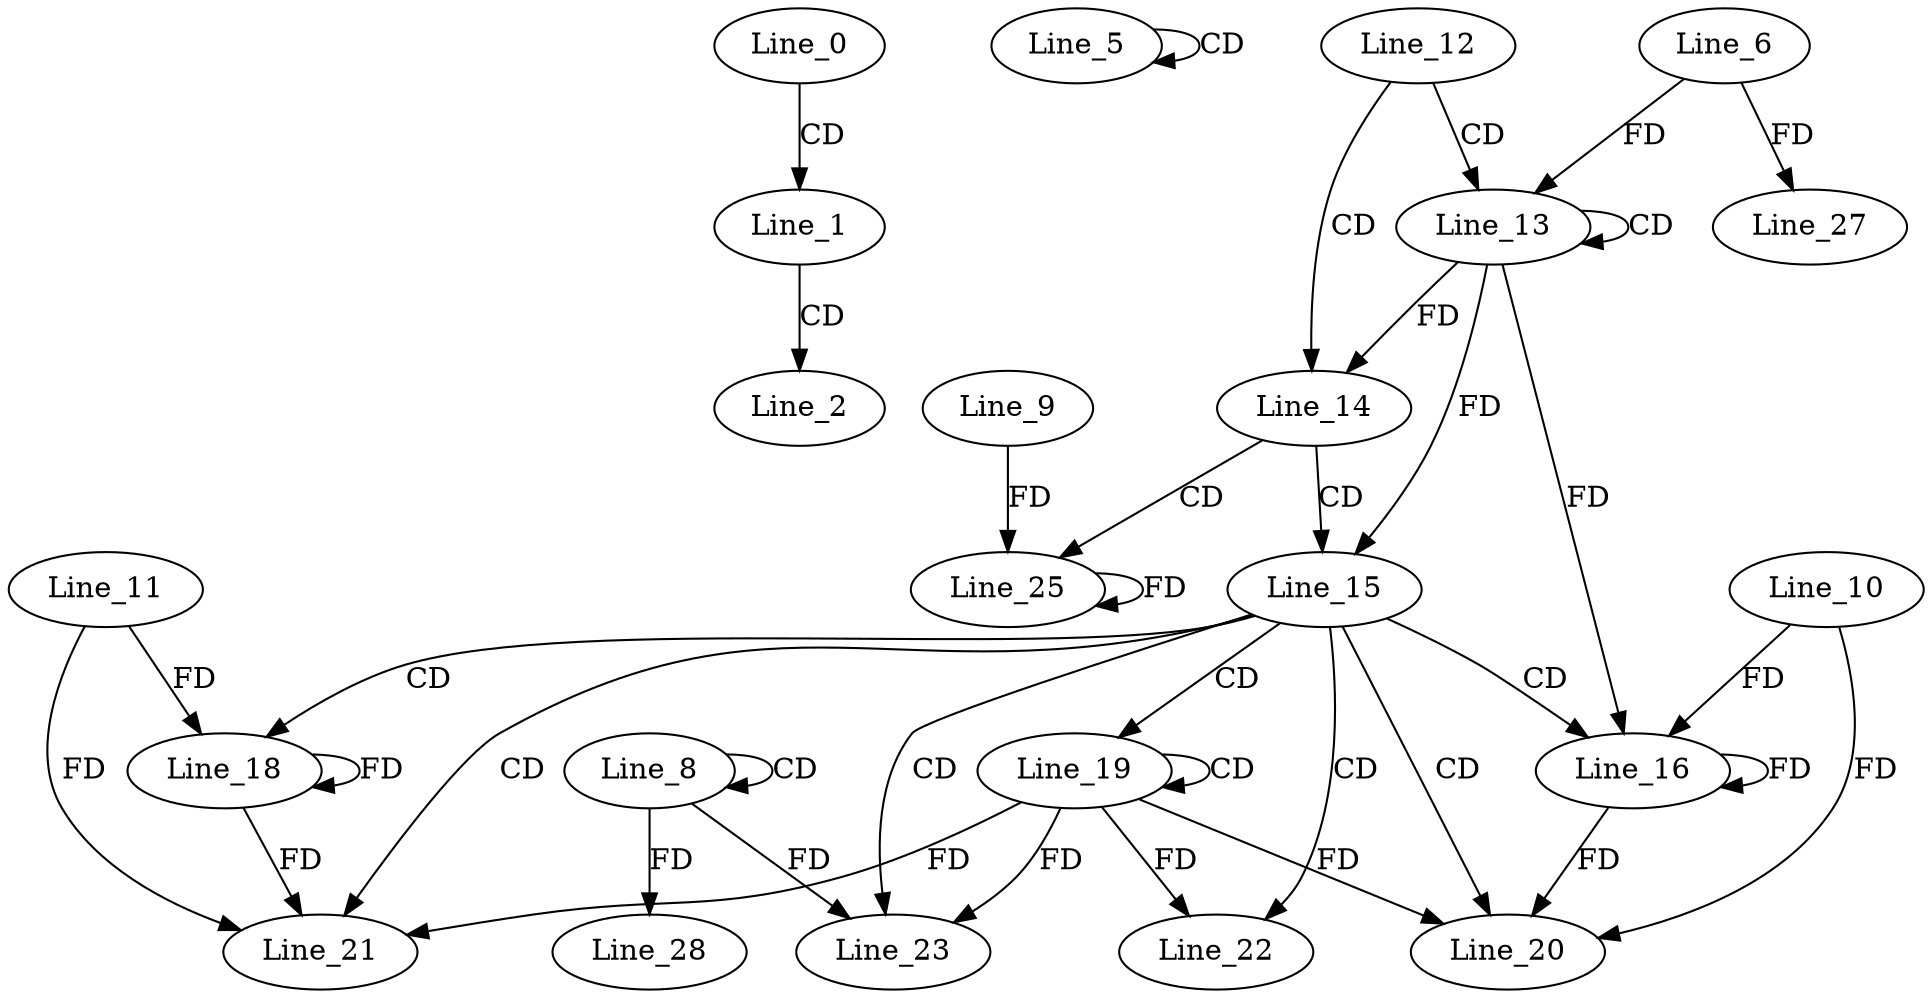 digraph G {
  Line_0;
  Line_1;
  Line_2;
  Line_5;
  Line_5;
  Line_8;
  Line_8;
  Line_12;
  Line_13;
  Line_13;
  Line_6;
  Line_14;
  Line_15;
  Line_15;
  Line_16;
  Line_10;
  Line_16;
  Line_16;
  Line_16;
  Line_18;
  Line_11;
  Line_18;
  Line_19;
  Line_19;
  Line_20;
  Line_21;
  Line_22;
  Line_23;
  Line_25;
  Line_9;
  Line_27;
  Line_28;
  Line_0 -> Line_1 [ label="CD" ];
  Line_1 -> Line_2 [ label="CD" ];
  Line_5 -> Line_5 [ label="CD" ];
  Line_8 -> Line_8 [ label="CD" ];
  Line_12 -> Line_13 [ label="CD" ];
  Line_13 -> Line_13 [ label="CD" ];
  Line_6 -> Line_13 [ label="FD" ];
  Line_12 -> Line_14 [ label="CD" ];
  Line_13 -> Line_14 [ label="FD" ];
  Line_14 -> Line_15 [ label="CD" ];
  Line_13 -> Line_15 [ label="FD" ];
  Line_15 -> Line_16 [ label="CD" ];
  Line_16 -> Line_16 [ label="FD" ];
  Line_10 -> Line_16 [ label="FD" ];
  Line_13 -> Line_16 [ label="FD" ];
  Line_15 -> Line_18 [ label="CD" ];
  Line_18 -> Line_18 [ label="FD" ];
  Line_11 -> Line_18 [ label="FD" ];
  Line_15 -> Line_19 [ label="CD" ];
  Line_19 -> Line_19 [ label="CD" ];
  Line_15 -> Line_20 [ label="CD" ];
  Line_19 -> Line_20 [ label="FD" ];
  Line_16 -> Line_20 [ label="FD" ];
  Line_10 -> Line_20 [ label="FD" ];
  Line_15 -> Line_21 [ label="CD" ];
  Line_19 -> Line_21 [ label="FD" ];
  Line_18 -> Line_21 [ label="FD" ];
  Line_11 -> Line_21 [ label="FD" ];
  Line_15 -> Line_22 [ label="CD" ];
  Line_19 -> Line_22 [ label="FD" ];
  Line_15 -> Line_23 [ label="CD" ];
  Line_8 -> Line_23 [ label="FD" ];
  Line_19 -> Line_23 [ label="FD" ];
  Line_14 -> Line_25 [ label="CD" ];
  Line_25 -> Line_25 [ label="FD" ];
  Line_9 -> Line_25 [ label="FD" ];
  Line_6 -> Line_27 [ label="FD" ];
  Line_8 -> Line_28 [ label="FD" ];
}
